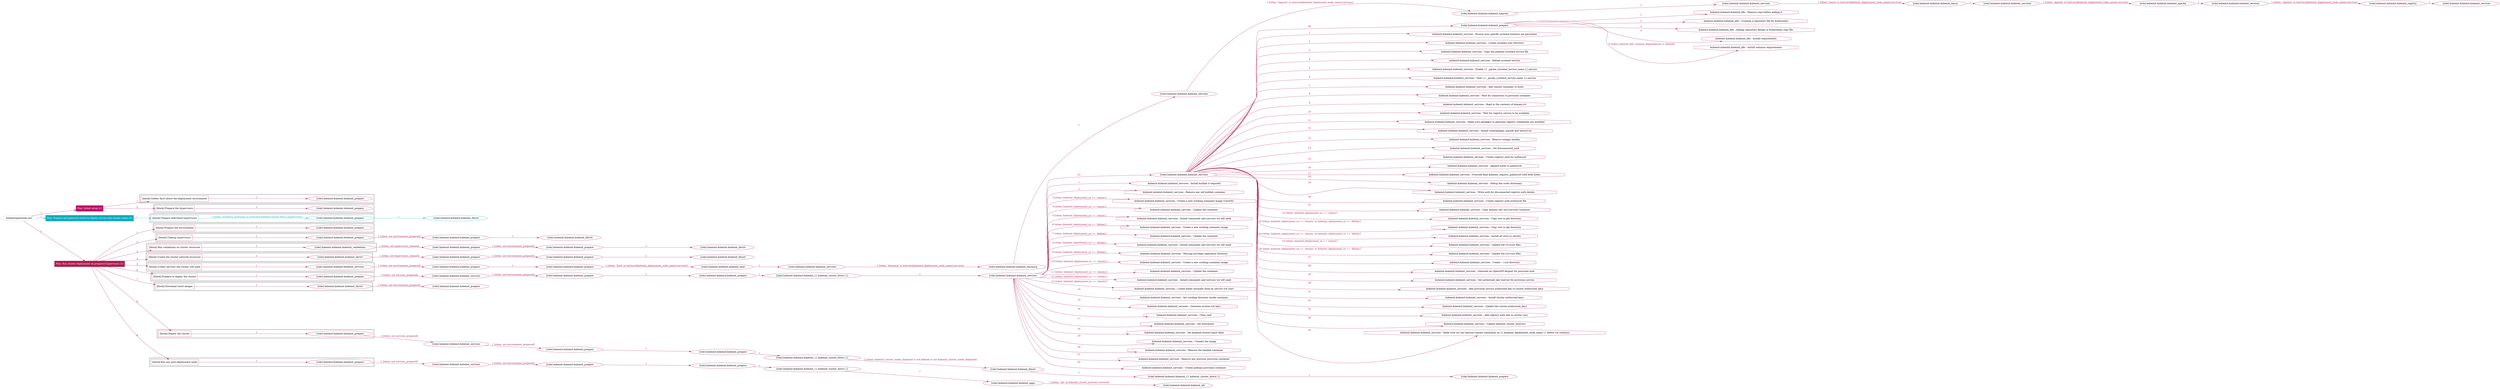 digraph {
	graph [concentrate=true ordering=in rankdir=LR ratio=fill]
	edge [esep=5 sep=10]
	"kubeinit/playbook.yml" [id=root_node style=dotted]
	play_f862bf65 [label="Play: Initial setup (1)" color="#bb1167" fontcolor="#ffffff" id=play_f862bf65 shape=box style=filled tooltip=localhost]
	"kubeinit/playbook.yml" -> play_f862bf65 [label="1 " color="#bb1167" fontcolor="#bb1167" id=edge_16e07029 labeltooltip="1 " tooltip="1 "]
	subgraph "kubeinit.kubeinit.kubeinit_prepare" {
		role_51f05169 [label="[role] kubeinit.kubeinit.kubeinit_prepare" color="#bb1167" id=role_51f05169 tooltip="kubeinit.kubeinit.kubeinit_prepare"]
	}
	subgraph "kubeinit.kubeinit.kubeinit_prepare" {
		role_65b89bca [label="[role] kubeinit.kubeinit.kubeinit_prepare" color="#bb1167" id=role_65b89bca tooltip="kubeinit.kubeinit.kubeinit_prepare"]
	}
	subgraph "Play: Initial setup (1)" {
		play_f862bf65 -> block_86b16762 [label=1 color="#bb1167" fontcolor="#bb1167" id=edge_96d45e0d labeltooltip=1 tooltip=1]
		subgraph cluster_block_86b16762 {
			block_86b16762 [label="[block] Gather facts about the deployment environment" color="#bb1167" id=block_86b16762 labeltooltip="Gather facts about the deployment environment" shape=box tooltip="Gather facts about the deployment environment"]
			block_86b16762 -> role_51f05169 [label="1 " color="#bb1167" fontcolor="#bb1167" id=edge_d3cc56a1 labeltooltip="1 " tooltip="1 "]
		}
		play_f862bf65 -> block_d477a7b5 [label=2 color="#bb1167" fontcolor="#bb1167" id=edge_21b0aa1f labeltooltip=2 tooltip=2]
		subgraph cluster_block_d477a7b5 {
			block_d477a7b5 [label="[block] Prepare the hypervisors" color="#bb1167" id=block_d477a7b5 labeltooltip="Prepare the hypervisors" shape=box tooltip="Prepare the hypervisors"]
			block_d477a7b5 -> role_65b89bca [label="1 " color="#bb1167" fontcolor="#bb1167" id=edge_77839810 labeltooltip="1 " tooltip="1 "]
		}
	}
	play_d3df5699 [label="Play: Prepare all hypervisor hosts to deploy service and cluster nodes (0)" color="#0cabc0" fontcolor="#ffffff" id=play_d3df5699 shape=box style=filled tooltip="Play: Prepare all hypervisor hosts to deploy service and cluster nodes (0)"]
	"kubeinit/playbook.yml" -> play_d3df5699 [label="2 " color="#0cabc0" fontcolor="#0cabc0" id=edge_aee3a291 labeltooltip="2 " tooltip="2 "]
	subgraph "kubeinit.kubeinit.kubeinit_libvirt" {
		role_0b80c5f9 [label="[role] kubeinit.kubeinit.kubeinit_libvirt" color="#0cabc0" id=role_0b80c5f9 tooltip="kubeinit.kubeinit.kubeinit_libvirt"]
	}
	subgraph "kubeinit.kubeinit.kubeinit_prepare" {
		role_7451c88d [label="[role] kubeinit.kubeinit.kubeinit_prepare" color="#0cabc0" id=role_7451c88d tooltip="kubeinit.kubeinit.kubeinit_prepare"]
		role_7451c88d -> role_0b80c5f9 [label="1 " color="#0cabc0" fontcolor="#0cabc0" id=edge_5c8b7618 labeltooltip="1 " tooltip="1 "]
	}
	subgraph "Play: Prepare all hypervisor hosts to deploy service and cluster nodes (0)" {
		play_d3df5699 -> block_d2e9dd7c [label=1 color="#0cabc0" fontcolor="#0cabc0" id=edge_bd746a56 labeltooltip=1 tooltip=1]
		subgraph cluster_block_d2e9dd7c {
			block_d2e9dd7c [label="[block] Prepare individual hypervisors" color="#0cabc0" id=block_d2e9dd7c labeltooltip="Prepare individual hypervisors" shape=box tooltip="Prepare individual hypervisors"]
			block_d2e9dd7c -> role_7451c88d [label="1 [when: inventory_hostname in hostvars['kubeinit-cluster-facts'].hypervisors]" color="#0cabc0" fontcolor="#0cabc0" id=edge_1b2da877 labeltooltip="1 [when: inventory_hostname in hostvars['kubeinit-cluster-facts'].hypervisors]" tooltip="1 [when: inventory_hostname in hostvars['kubeinit-cluster-facts'].hypervisors]"]
		}
	}
	play_3e1da4b6 [label="Play: Run cluster deployment on prepared hypervisors (1)" color="#af1d4f" fontcolor="#ffffff" id=play_3e1da4b6 shape=box style=filled tooltip=localhost]
	"kubeinit/playbook.yml" -> play_3e1da4b6 [label="3 " color="#af1d4f" fontcolor="#af1d4f" id=edge_5fd93dba labeltooltip="3 " tooltip="3 "]
	subgraph "kubeinit.kubeinit.kubeinit_prepare" {
		role_719f9ba1 [label="[role] kubeinit.kubeinit.kubeinit_prepare" color="#af1d4f" id=role_719f9ba1 tooltip="kubeinit.kubeinit.kubeinit_prepare"]
	}
	subgraph "kubeinit.kubeinit.kubeinit_libvirt" {
		role_435d18a0 [label="[role] kubeinit.kubeinit.kubeinit_libvirt" color="#af1d4f" id=role_435d18a0 tooltip="kubeinit.kubeinit.kubeinit_libvirt"]
	}
	subgraph "kubeinit.kubeinit.kubeinit_prepare" {
		role_9c2b994b [label="[role] kubeinit.kubeinit.kubeinit_prepare" color="#af1d4f" id=role_9c2b994b tooltip="kubeinit.kubeinit.kubeinit_prepare"]
		role_9c2b994b -> role_435d18a0 [label="1 " color="#af1d4f" fontcolor="#af1d4f" id=edge_9a999281 labeltooltip="1 " tooltip="1 "]
	}
	subgraph "kubeinit.kubeinit.kubeinit_prepare" {
		role_54a14a16 [label="[role] kubeinit.kubeinit.kubeinit_prepare" color="#af1d4f" id=role_54a14a16 tooltip="kubeinit.kubeinit.kubeinit_prepare"]
		role_54a14a16 -> role_9c2b994b [label="1 [when: not environment_prepared]" color="#af1d4f" fontcolor="#af1d4f" id=edge_1a2830df labeltooltip="1 [when: not environment_prepared]" tooltip="1 [when: not environment_prepared]"]
	}
	subgraph "kubeinit.kubeinit.kubeinit_libvirt" {
		role_f327e485 [label="[role] kubeinit.kubeinit.kubeinit_libvirt" color="#af1d4f" id=role_f327e485 tooltip="kubeinit.kubeinit.kubeinit_libvirt"]
	}
	subgraph "kubeinit.kubeinit.kubeinit_prepare" {
		role_9db6d50b [label="[role] kubeinit.kubeinit.kubeinit_prepare" color="#af1d4f" id=role_9db6d50b tooltip="kubeinit.kubeinit.kubeinit_prepare"]
		role_9db6d50b -> role_f327e485 [label="1 " color="#af1d4f" fontcolor="#af1d4f" id=edge_fe322f00 labeltooltip="1 " tooltip="1 "]
	}
	subgraph "kubeinit.kubeinit.kubeinit_prepare" {
		role_f307967c [label="[role] kubeinit.kubeinit.kubeinit_prepare" color="#af1d4f" id=role_f307967c tooltip="kubeinit.kubeinit.kubeinit_prepare"]
		role_f307967c -> role_9db6d50b [label="1 [when: not environment_prepared]" color="#af1d4f" fontcolor="#af1d4f" id=edge_ff00ad9f labeltooltip="1 [when: not environment_prepared]" tooltip="1 [when: not environment_prepared]"]
	}
	subgraph "kubeinit.kubeinit.kubeinit_validations" {
		role_760844a5 [label="[role] kubeinit.kubeinit.kubeinit_validations" color="#af1d4f" id=role_760844a5 tooltip="kubeinit.kubeinit.kubeinit_validations"]
		role_760844a5 -> role_f307967c [label="1 [when: not hypervisors_cleaned]" color="#af1d4f" fontcolor="#af1d4f" id=edge_ec6c2696 labeltooltip="1 [when: not hypervisors_cleaned]" tooltip="1 [when: not hypervisors_cleaned]"]
	}
	subgraph "kubeinit.kubeinit.kubeinit_libvirt" {
		role_fd531539 [label="[role] kubeinit.kubeinit.kubeinit_libvirt" color="#af1d4f" id=role_fd531539 tooltip="kubeinit.kubeinit.kubeinit_libvirt"]
	}
	subgraph "kubeinit.kubeinit.kubeinit_prepare" {
		role_cadd03bc [label="[role] kubeinit.kubeinit.kubeinit_prepare" color="#af1d4f" id=role_cadd03bc tooltip="kubeinit.kubeinit.kubeinit_prepare"]
		role_cadd03bc -> role_fd531539 [label="1 " color="#af1d4f" fontcolor="#af1d4f" id=edge_f95300f2 labeltooltip="1 " tooltip="1 "]
	}
	subgraph "kubeinit.kubeinit.kubeinit_prepare" {
		role_54000c42 [label="[role] kubeinit.kubeinit.kubeinit_prepare" color="#af1d4f" id=role_54000c42 tooltip="kubeinit.kubeinit.kubeinit_prepare"]
		role_54000c42 -> role_cadd03bc [label="1 [when: not environment_prepared]" color="#af1d4f" fontcolor="#af1d4f" id=edge_0530d465 labeltooltip="1 [when: not environment_prepared]" tooltip="1 [when: not environment_prepared]"]
	}
	subgraph "kubeinit.kubeinit.kubeinit_libvirt" {
		role_3d97bcec [label="[role] kubeinit.kubeinit.kubeinit_libvirt" color="#af1d4f" id=role_3d97bcec tooltip="kubeinit.kubeinit.kubeinit_libvirt"]
		role_3d97bcec -> role_54000c42 [label="1 [when: not hypervisors_cleaned]" color="#af1d4f" fontcolor="#af1d4f" id=edge_40dc36cb labeltooltip="1 [when: not hypervisors_cleaned]" tooltip="1 [when: not hypervisors_cleaned]"]
	}
	subgraph "kubeinit.kubeinit.kubeinit_services" {
		role_53986c8c [label="[role] kubeinit.kubeinit.kubeinit_services" color="#af1d4f" id=role_53986c8c tooltip="kubeinit.kubeinit.kubeinit_services"]
	}
	subgraph "kubeinit.kubeinit.kubeinit_registry" {
		role_d1e255d0 [label="[role] kubeinit.kubeinit.kubeinit_registry" color="#af1d4f" id=role_d1e255d0 tooltip="kubeinit.kubeinit.kubeinit_registry"]
		role_d1e255d0 -> role_53986c8c [label="1 " color="#af1d4f" fontcolor="#af1d4f" id=edge_18757e27 labeltooltip="1 " tooltip="1 "]
	}
	subgraph "kubeinit.kubeinit.kubeinit_services" {
		role_828c09e7 [label="[role] kubeinit.kubeinit.kubeinit_services" color="#af1d4f" id=role_828c09e7 tooltip="kubeinit.kubeinit.kubeinit_services"]
		role_828c09e7 -> role_d1e255d0 [label="1 [when: 'registry' in hostvars[kubeinit_deployment_node_name].services]" color="#af1d4f" fontcolor="#af1d4f" id=edge_5dbed441 labeltooltip="1 [when: 'registry' in hostvars[kubeinit_deployment_node_name].services]" tooltip="1 [when: 'registry' in hostvars[kubeinit_deployment_node_name].services]"]
	}
	subgraph "kubeinit.kubeinit.kubeinit_apache" {
		role_51d9afe4 [label="[role] kubeinit.kubeinit.kubeinit_apache" color="#af1d4f" id=role_51d9afe4 tooltip="kubeinit.kubeinit.kubeinit_apache"]
		role_51d9afe4 -> role_828c09e7 [label="1 " color="#af1d4f" fontcolor="#af1d4f" id=edge_8c626d61 labeltooltip="1 " tooltip="1 "]
	}
	subgraph "kubeinit.kubeinit.kubeinit_services" {
		role_fca0975b [label="[role] kubeinit.kubeinit.kubeinit_services" color="#af1d4f" id=role_fca0975b tooltip="kubeinit.kubeinit.kubeinit_services"]
		role_fca0975b -> role_51d9afe4 [label="1 [when: 'apache' in hostvars[kubeinit_deployment_node_name].services]" color="#af1d4f" fontcolor="#af1d4f" id=edge_dc3081fc labeltooltip="1 [when: 'apache' in hostvars[kubeinit_deployment_node_name].services]" tooltip="1 [when: 'apache' in hostvars[kubeinit_deployment_node_name].services]"]
	}
	subgraph "kubeinit.kubeinit.kubeinit_nexus" {
		role_b9883dfd [label="[role] kubeinit.kubeinit.kubeinit_nexus" color="#af1d4f" id=role_b9883dfd tooltip="kubeinit.kubeinit.kubeinit_nexus"]
		role_b9883dfd -> role_fca0975b [label="1 " color="#af1d4f" fontcolor="#af1d4f" id=edge_8daf2998 labeltooltip="1 " tooltip="1 "]
	}
	subgraph "kubeinit.kubeinit.kubeinit_services" {
		role_9ec3966d [label="[role] kubeinit.kubeinit.kubeinit_services" color="#af1d4f" id=role_9ec3966d tooltip="kubeinit.kubeinit.kubeinit_services"]
		role_9ec3966d -> role_b9883dfd [label="1 [when: 'nexus' in hostvars[kubeinit_deployment_node_name].services]" color="#af1d4f" fontcolor="#af1d4f" id=edge_52e8322d labeltooltip="1 [when: 'nexus' in hostvars[kubeinit_deployment_node_name].services]" tooltip="1 [when: 'nexus' in hostvars[kubeinit_deployment_node_name].services]"]
	}
	subgraph "kubeinit.kubeinit.kubeinit_haproxy" {
		role_49ae305f [label="[role] kubeinit.kubeinit.kubeinit_haproxy" color="#af1d4f" id=role_49ae305f tooltip="kubeinit.kubeinit.kubeinit_haproxy"]
		role_49ae305f -> role_9ec3966d [label="1 " color="#af1d4f" fontcolor="#af1d4f" id=edge_ee52e38f labeltooltip="1 " tooltip="1 "]
	}
	subgraph "kubeinit.kubeinit.kubeinit_services" {
		role_9d4bcf29 [label="[role] kubeinit.kubeinit.kubeinit_services" color="#af1d4f" id=role_9d4bcf29 tooltip="kubeinit.kubeinit.kubeinit_services"]
		role_9d4bcf29 -> role_49ae305f [label="1 [when: 'haproxy' in hostvars[kubeinit_deployment_node_name].services]" color="#af1d4f" fontcolor="#af1d4f" id=edge_e87e1ce0 labeltooltip="1 [when: 'haproxy' in hostvars[kubeinit_deployment_node_name].services]" tooltip="1 [when: 'haproxy' in hostvars[kubeinit_deployment_node_name].services]"]
	}
	subgraph "kubeinit.kubeinit.kubeinit_dnsmasq" {
		role_f50fd8a5 [label="[role] kubeinit.kubeinit.kubeinit_dnsmasq" color="#af1d4f" id=role_f50fd8a5 tooltip="kubeinit.kubeinit.kubeinit_dnsmasq"]
		role_f50fd8a5 -> role_9d4bcf29 [label="1 " color="#af1d4f" fontcolor="#af1d4f" id=edge_48cfc569 labeltooltip="1 " tooltip="1 "]
	}
	subgraph "kubeinit.kubeinit.kubeinit_services" {
		role_92871583 [label="[role] kubeinit.kubeinit.kubeinit_services" color="#af1d4f" id=role_92871583 tooltip="kubeinit.kubeinit.kubeinit_services"]
		role_92871583 -> role_f50fd8a5 [label="1 [when: 'dnsmasq' in hostvars[kubeinit_deployment_node_name].services]" color="#af1d4f" fontcolor="#af1d4f" id=edge_fe87eab1 labeltooltip="1 [when: 'dnsmasq' in hostvars[kubeinit_deployment_node_name].services]" tooltip="1 [when: 'dnsmasq' in hostvars[kubeinit_deployment_node_name].services]"]
	}
	subgraph "kubeinit.kubeinit.kubeinit_bind" {
		role_694e1ef4 [label="[role] kubeinit.kubeinit.kubeinit_bind" color="#af1d4f" id=role_694e1ef4 tooltip="kubeinit.kubeinit.kubeinit_bind"]
		role_694e1ef4 -> role_92871583 [label="1 " color="#af1d4f" fontcolor="#af1d4f" id=edge_6c1613d3 labeltooltip="1 " tooltip="1 "]
	}
	subgraph "kubeinit.kubeinit.kubeinit_prepare" {
		role_5b68eb4b [label="[role] kubeinit.kubeinit.kubeinit_prepare" color="#af1d4f" id=role_5b68eb4b tooltip="kubeinit.kubeinit.kubeinit_prepare"]
		role_5b68eb4b -> role_694e1ef4 [label="1 [when: 'bind' in hostvars[kubeinit_deployment_node_name].services]" color="#af1d4f" fontcolor="#af1d4f" id=edge_830f85a7 labeltooltip="1 [when: 'bind' in hostvars[kubeinit_deployment_node_name].services]" tooltip="1 [when: 'bind' in hostvars[kubeinit_deployment_node_name].services]"]
	}
	subgraph "kubeinit.kubeinit.kubeinit_prepare" {
		role_dbae2602 [label="[role] kubeinit.kubeinit.kubeinit_prepare" color="#af1d4f" id=role_dbae2602 tooltip="kubeinit.kubeinit.kubeinit_prepare"]
		role_dbae2602 -> role_5b68eb4b [label="1 " color="#af1d4f" fontcolor="#af1d4f" id=edge_d028b2af labeltooltip="1 " tooltip="1 "]
	}
	subgraph "kubeinit.kubeinit.kubeinit_services" {
		role_fff5d93d [label="[role] kubeinit.kubeinit.kubeinit_services" color="#af1d4f" id=role_fff5d93d tooltip="kubeinit.kubeinit.kubeinit_services"]
		role_fff5d93d -> role_dbae2602 [label="1 [when: not environment_prepared]" color="#af1d4f" fontcolor="#af1d4f" id=edge_0649d949 labeltooltip="1 [when: not environment_prepared]" tooltip="1 [when: not environment_prepared]"]
	}
	subgraph "kubeinit.kubeinit.kubeinit_prepare" {
		role_d1f2665d [label="[role] kubeinit.kubeinit.kubeinit_prepare" color="#af1d4f" id=role_d1f2665d tooltip="kubeinit.kubeinit.kubeinit_prepare"]
		task_c0ae5893 [label="kubeinit.kubeinit.kubeinit_k8s : Remove repo before adding it" color="#af1d4f" hello="kubeinit.kubeinit.kubeinit_k8s : Remove repo before adding it" id=task_c0ae5893 shape=octagon tooltip="kubeinit.kubeinit.kubeinit_k8s : Remove repo before adding it"]
		role_d1f2665d -> task_c0ae5893 [label="1 " color="#af1d4f" fontcolor="#af1d4f" id=edge_1a46ec23 labeltooltip="1 " tooltip="1 "]
		task_e9d073b0 [label="kubeinit.kubeinit.kubeinit_k8s : Creating a repository file for Kubernetes" color="#af1d4f" hello="kubeinit.kubeinit.kubeinit_k8s : Creating a repository file for Kubernetes" id=task_e9d073b0 shape=octagon tooltip="kubeinit.kubeinit.kubeinit_k8s : Creating a repository file for Kubernetes"]
		role_d1f2665d -> task_e9d073b0 [label="2 " color="#af1d4f" fontcolor="#af1d4f" id=edge_5512dea0 labeltooltip="2 " tooltip="2 "]
		task_9efc7163 [label="kubeinit.kubeinit.kubeinit_k8s : Adding repository details in Kubernetes repo file." color="#af1d4f" hello="kubeinit.kubeinit.kubeinit_k8s : Adding repository details in Kubernetes repo file." id=task_9efc7163 shape=octagon tooltip="kubeinit.kubeinit.kubeinit_k8s : Adding repository details in Kubernetes repo file."]
		role_d1f2665d -> task_9efc7163 [label="3 " color="#af1d4f" fontcolor="#af1d4f" id=edge_e4a9992f labeltooltip="3 " tooltip="3 "]
		task_8f1ce3ec [label="kubeinit.kubeinit.kubeinit_k8s : Install requirements" color="#af1d4f" hello="kubeinit.kubeinit.kubeinit_k8s : Install requirements" id=task_8f1ce3ec shape=octagon tooltip="kubeinit.kubeinit.kubeinit_k8s : Install requirements"]
		role_d1f2665d -> task_8f1ce3ec [label="4 " color="#af1d4f" fontcolor="#af1d4f" id=edge_86bb5c16 labeltooltip="4 " tooltip="4 "]
		task_e486cf5b [label="kubeinit.kubeinit.kubeinit_k8s : Install common requirements" color="#af1d4f" hello="kubeinit.kubeinit.kubeinit_k8s : Install common requirements" id=task_e486cf5b shape=octagon tooltip="kubeinit.kubeinit.kubeinit_k8s : Install common requirements"]
		role_d1f2665d -> task_e486cf5b [label="5 [when: kubeinit_k8s_common_dependencies is defined]" color="#af1d4f" fontcolor="#af1d4f" id=edge_8cf079a7 labeltooltip="5 [when: kubeinit_k8s_common_dependencies is defined]" tooltip="5 [when: kubeinit_k8s_common_dependencies is defined]"]
	}
	subgraph "kubeinit.kubeinit.kubeinit_services" {
		role_66d4cf5f [label="[role] kubeinit.kubeinit.kubeinit_services" color="#af1d4f" id=role_66d4cf5f tooltip="kubeinit.kubeinit.kubeinit_services"]
		task_2b3d1d92 [label="kubeinit.kubeinit.kubeinit_services : Ensure user specific systemd instance are persistent" color="#af1d4f" hello="kubeinit.kubeinit.kubeinit_services : Ensure user specific systemd instance are persistent" id=task_2b3d1d92 shape=octagon tooltip="kubeinit.kubeinit.kubeinit_services : Ensure user specific systemd instance are persistent"]
		role_66d4cf5f -> task_2b3d1d92 [label="1 " color="#af1d4f" fontcolor="#af1d4f" id=edge_4abe86d6 labeltooltip="1 " tooltip="1 "]
		task_1b42a984 [label="kubeinit.kubeinit.kubeinit_services : Create systemd user directory" color="#af1d4f" hello="kubeinit.kubeinit.kubeinit_services : Create systemd user directory" id=task_1b42a984 shape=octagon tooltip="kubeinit.kubeinit.kubeinit_services : Create systemd user directory"]
		role_66d4cf5f -> task_1b42a984 [label="2 " color="#af1d4f" fontcolor="#af1d4f" id=edge_4d1d53a7 labeltooltip="2 " tooltip="2 "]
		task_03e746b4 [label="kubeinit.kubeinit.kubeinit_services : Copy the podman systemd service file" color="#af1d4f" hello="kubeinit.kubeinit.kubeinit_services : Copy the podman systemd service file" id=task_03e746b4 shape=octagon tooltip="kubeinit.kubeinit.kubeinit_services : Copy the podman systemd service file"]
		role_66d4cf5f -> task_03e746b4 [label="3 " color="#af1d4f" fontcolor="#af1d4f" id=edge_b5b9fc7a labeltooltip="3 " tooltip="3 "]
		task_df56f0d5 [label="kubeinit.kubeinit.kubeinit_services : Reload systemd service" color="#af1d4f" hello="kubeinit.kubeinit.kubeinit_services : Reload systemd service" id=task_df56f0d5 shape=octagon tooltip="kubeinit.kubeinit.kubeinit_services : Reload systemd service"]
		role_66d4cf5f -> task_df56f0d5 [label="4 " color="#af1d4f" fontcolor="#af1d4f" id=edge_e3fd775e labeltooltip="4 " tooltip="4 "]
		task_8e012290 [label="kubeinit.kubeinit.kubeinit_services : Enable {{ _param_systemd_service_name }}.service" color="#af1d4f" hello="kubeinit.kubeinit.kubeinit_services : Enable {{ _param_systemd_service_name }}.service" id=task_8e012290 shape=octagon tooltip="kubeinit.kubeinit.kubeinit_services : Enable {{ _param_systemd_service_name }}.service"]
		role_66d4cf5f -> task_8e012290 [label="5 " color="#af1d4f" fontcolor="#af1d4f" id=edge_1130b377 labeltooltip="5 " tooltip="5 "]
		task_6c1f7056 [label="kubeinit.kubeinit.kubeinit_services : Start {{ _param_systemd_service_name }}.service" color="#af1d4f" hello="kubeinit.kubeinit.kubeinit_services : Start {{ _param_systemd_service_name }}.service" id=task_6c1f7056 shape=octagon tooltip="kubeinit.kubeinit.kubeinit_services : Start {{ _param_systemd_service_name }}.service"]
		role_66d4cf5f -> task_6c1f7056 [label="6 " color="#af1d4f" fontcolor="#af1d4f" id=edge_6cef0716 labeltooltip="6 " tooltip="6 "]
		task_a4a8c383 [label="kubeinit.kubeinit.kubeinit_services : Add remote container to hosts" color="#af1d4f" hello="kubeinit.kubeinit.kubeinit_services : Add remote container to hosts" id=task_a4a8c383 shape=octagon tooltip="kubeinit.kubeinit.kubeinit_services : Add remote container to hosts"]
		role_66d4cf5f -> task_a4a8c383 [label="7 " color="#af1d4f" fontcolor="#af1d4f" id=edge_00275560 labeltooltip="7 " tooltip="7 "]
		task_25b8e509 [label="kubeinit.kubeinit.kubeinit_services : Wait for connection to provision container" color="#af1d4f" hello="kubeinit.kubeinit.kubeinit_services : Wait for connection to provision container" id=task_25b8e509 shape=octagon tooltip="kubeinit.kubeinit.kubeinit_services : Wait for connection to provision container"]
		role_66d4cf5f -> task_25b8e509 [label="8 " color="#af1d4f" fontcolor="#af1d4f" id=edge_09caccc2 labeltooltip="8 " tooltip="8 "]
		task_777bcb8e [label="kubeinit.kubeinit.kubeinit_services : Read in the contents of domain.crt" color="#af1d4f" hello="kubeinit.kubeinit.kubeinit_services : Read in the contents of domain.crt" id=task_777bcb8e shape=octagon tooltip="kubeinit.kubeinit.kubeinit_services : Read in the contents of domain.crt"]
		role_66d4cf5f -> task_777bcb8e [label="9 " color="#af1d4f" fontcolor="#af1d4f" id=edge_8a73a4ee labeltooltip="9 " tooltip="9 "]
		task_8dab2622 [label="kubeinit.kubeinit.kubeinit_services : Wait for registry service to be available" color="#af1d4f" hello="kubeinit.kubeinit.kubeinit_services : Wait for registry service to be available" id=task_8dab2622 shape=octagon tooltip="kubeinit.kubeinit.kubeinit_services : Wait for registry service to be available"]
		role_66d4cf5f -> task_8dab2622 [label="10 " color="#af1d4f" fontcolor="#af1d4f" id=edge_04b00a36 labeltooltip="10 " tooltip="10 "]
		task_8dc6294d [label="kubeinit.kubeinit.kubeinit_services : Make sure packages to generate registry credentials are installed" color="#af1d4f" hello="kubeinit.kubeinit.kubeinit_services : Make sure packages to generate registry credentials are installed" id=task_8dc6294d shape=octagon tooltip="kubeinit.kubeinit.kubeinit_services : Make sure packages to generate registry credentials are installed"]
		role_66d4cf5f -> task_8dc6294d [label="11 " color="#af1d4f" fontcolor="#af1d4f" id=edge_1c40a79d labeltooltip="11 " tooltip="11 "]
		task_7c967ae9 [label="kubeinit.kubeinit.kubeinit_services : Install cryptography, passlib and nexus3-cli" color="#af1d4f" hello="kubeinit.kubeinit.kubeinit_services : Install cryptography, passlib and nexus3-cli" id=task_7c967ae9 shape=octagon tooltip="kubeinit.kubeinit.kubeinit_services : Install cryptography, passlib and nexus3-cli"]
		role_66d4cf5f -> task_7c967ae9 [label="12 " color="#af1d4f" fontcolor="#af1d4f" id=edge_0552d7e2 labeltooltip="12 " tooltip="12 "]
		task_d0d22476 [label="kubeinit.kubeinit.kubeinit_services : Remove nologin marker" color="#af1d4f" hello="kubeinit.kubeinit.kubeinit_services : Remove nologin marker" id=task_d0d22476 shape=octagon tooltip="kubeinit.kubeinit.kubeinit_services : Remove nologin marker"]
		role_66d4cf5f -> task_d0d22476 [label="13 " color="#af1d4f" fontcolor="#af1d4f" id=edge_c7314e7c labeltooltip="13 " tooltip="13 "]
		task_2cca3d88 [label="kubeinit.kubeinit.kubeinit_services : Set disconnected_auth" color="#af1d4f" hello="kubeinit.kubeinit.kubeinit_services : Set disconnected_auth" id=task_2cca3d88 shape=octagon tooltip="kubeinit.kubeinit.kubeinit_services : Set disconnected_auth"]
		role_66d4cf5f -> task_2cca3d88 [label="14 " color="#af1d4f" fontcolor="#af1d4f" id=edge_6d1b53ac labeltooltip="14 " tooltip="14 "]
		task_b72e8940 [label="kubeinit.kubeinit.kubeinit_services : Create registry auth for pullsecret" color="#af1d4f" hello="kubeinit.kubeinit.kubeinit_services : Create registry auth for pullsecret" id=task_b72e8940 shape=octagon tooltip="kubeinit.kubeinit.kubeinit_services : Create registry auth for pullsecret"]
		role_66d4cf5f -> task_b72e8940 [label="15 " color="#af1d4f" fontcolor="#af1d4f" id=edge_87f6929a labeltooltip="15 " tooltip="15 "]
		task_24788839 [label="kubeinit.kubeinit.kubeinit_services : Append auths to pullsecret" color="#af1d4f" hello="kubeinit.kubeinit.kubeinit_services : Append auths to pullsecret" id=task_24788839 shape=octagon tooltip="kubeinit.kubeinit.kubeinit_services : Append auths to pullsecret"]
		role_66d4cf5f -> task_24788839 [label="16 " color="#af1d4f" fontcolor="#af1d4f" id=edge_f1a9350b labeltooltip="16 " tooltip="16 "]
		task_99e0649e [label="kubeinit.kubeinit.kubeinit_services : Override final kubeinit_registry_pullsecret with both auths" color="#af1d4f" hello="kubeinit.kubeinit.kubeinit_services : Override final kubeinit_registry_pullsecret with both auths" id=task_99e0649e shape=octagon tooltip="kubeinit.kubeinit.kubeinit_services : Override final kubeinit_registry_pullsecret with both auths"]
		role_66d4cf5f -> task_99e0649e [label="17 " color="#af1d4f" fontcolor="#af1d4f" id=edge_4008e2ab labeltooltip="17 " tooltip="17 "]
		task_8626ada2 [label="kubeinit.kubeinit.kubeinit_services : Debug the creds dictionary" color="#af1d4f" hello="kubeinit.kubeinit.kubeinit_services : Debug the creds dictionary" id=task_8626ada2 shape=octagon tooltip="kubeinit.kubeinit.kubeinit_services : Debug the creds dictionary"]
		role_66d4cf5f -> task_8626ada2 [label="18 " color="#af1d4f" fontcolor="#af1d4f" id=edge_b94aa58e labeltooltip="18 " tooltip="18 "]
		task_3d0e1487 [label="kubeinit.kubeinit.kubeinit_services : Write auth for disconnected registry auth details" color="#af1d4f" hello="kubeinit.kubeinit.kubeinit_services : Write auth for disconnected registry auth details" id=task_3d0e1487 shape=octagon tooltip="kubeinit.kubeinit.kubeinit_services : Write auth for disconnected registry auth details"]
		role_66d4cf5f -> task_3d0e1487 [label="19 " color="#af1d4f" fontcolor="#af1d4f" id=edge_3cf607c4 labeltooltip="19 " tooltip="19 "]
		task_616627c3 [label="kubeinit.kubeinit.kubeinit_services : Create registry auth pullsecret file" color="#af1d4f" hello="kubeinit.kubeinit.kubeinit_services : Create registry auth pullsecret file" id=task_616627c3 shape=octagon tooltip="kubeinit.kubeinit.kubeinit_services : Create registry auth pullsecret file"]
		role_66d4cf5f -> task_616627c3 [label="20 " color="#af1d4f" fontcolor="#af1d4f" id=edge_bdc825c0 labeltooltip="20 " tooltip="20 "]
		task_bd20e883 [label="kubeinit.kubeinit.kubeinit_services : Copy domain cert into services container" color="#af1d4f" hello="kubeinit.kubeinit.kubeinit_services : Copy domain cert into services container" id=task_bd20e883 shape=octagon tooltip="kubeinit.kubeinit.kubeinit_services : Copy domain cert into services container"]
		role_66d4cf5f -> task_bd20e883 [label="21 " color="#af1d4f" fontcolor="#af1d4f" id=edge_6c61bf72 labeltooltip="21 " tooltip="21 "]
		task_17952bd2 [label="kubeinit.kubeinit.kubeinit_services : Copy cert to pki directory" color="#af1d4f" hello="kubeinit.kubeinit.kubeinit_services : Copy cert to pki directory" id=task_17952bd2 shape=octagon tooltip="kubeinit.kubeinit.kubeinit_services : Copy cert to pki directory"]
		role_66d4cf5f -> task_17952bd2 [label="22 [when: kubeinit_deployment_os == 'centos']" color="#af1d4f" fontcolor="#af1d4f" id=edge_79bd00a0 labeltooltip="22 [when: kubeinit_deployment_os == 'centos']" tooltip="22 [when: kubeinit_deployment_os == 'centos']"]
		task_56b97726 [label="kubeinit.kubeinit.kubeinit_services : Copy cert to pki directory" color="#af1d4f" hello="kubeinit.kubeinit.kubeinit_services : Copy cert to pki directory" id=task_56b97726 shape=octagon tooltip="kubeinit.kubeinit.kubeinit_services : Copy cert to pki directory"]
		role_66d4cf5f -> task_56b97726 [label="23 [when: kubeinit_deployment_os == 'ubuntu' or kubeinit_deployment_os == 'debian']" color="#af1d4f" fontcolor="#af1d4f" id=edge_8a7a6b83 labeltooltip="23 [when: kubeinit_deployment_os == 'ubuntu' or kubeinit_deployment_os == 'debian']" tooltip="23 [when: kubeinit_deployment_os == 'ubuntu' or kubeinit_deployment_os == 'debian']"]
		task_ad4b822d [label="kubeinit.kubeinit.kubeinit_services : Install all certs in ubuntu" color="#af1d4f" hello="kubeinit.kubeinit.kubeinit_services : Install all certs in ubuntu" id=task_ad4b822d shape=octagon tooltip="kubeinit.kubeinit.kubeinit_services : Install all certs in ubuntu"]
		role_66d4cf5f -> task_ad4b822d [label="24 [when: kubeinit_deployment_os == 'ubuntu' or kubeinit_deployment_os == 'debian']" color="#af1d4f" fontcolor="#af1d4f" id=edge_9ad6415d labeltooltip="24 [when: kubeinit_deployment_os == 'ubuntu' or kubeinit_deployment_os == 'debian']" tooltip="24 [when: kubeinit_deployment_os == 'ubuntu' or kubeinit_deployment_os == 'debian']"]
		task_104097d4 [label="kubeinit.kubeinit.kubeinit_services : Update the CA trust files" color="#af1d4f" hello="kubeinit.kubeinit.kubeinit_services : Update the CA trust files" id=task_104097d4 shape=octagon tooltip="kubeinit.kubeinit.kubeinit_services : Update the CA trust files"]
		role_66d4cf5f -> task_104097d4 [label="25 [when: kubeinit_deployment_os == 'centos']" color="#af1d4f" fontcolor="#af1d4f" id=edge_bc3f6150 labeltooltip="25 [when: kubeinit_deployment_os == 'centos']" tooltip="25 [when: kubeinit_deployment_os == 'centos']"]
		task_8153ca40 [label="kubeinit.kubeinit.kubeinit_services : Update the CA trust files" color="#af1d4f" hello="kubeinit.kubeinit.kubeinit_services : Update the CA trust files" id=task_8153ca40 shape=octagon tooltip="kubeinit.kubeinit.kubeinit_services : Update the CA trust files"]
		role_66d4cf5f -> task_8153ca40 [label="26 [when: kubeinit_deployment_os == 'ubuntu' or kubeinit_deployment_os == 'debian']" color="#af1d4f" fontcolor="#af1d4f" id=edge_dc30b7cd labeltooltip="26 [when: kubeinit_deployment_os == 'ubuntu' or kubeinit_deployment_os == 'debian']" tooltip="26 [when: kubeinit_deployment_os == 'ubuntu' or kubeinit_deployment_os == 'debian']"]
		task_d3e0ecaa [label="kubeinit.kubeinit.kubeinit_services : Create ~/.ssh directory" color="#af1d4f" hello="kubeinit.kubeinit.kubeinit_services : Create ~/.ssh directory" id=task_d3e0ecaa shape=octagon tooltip="kubeinit.kubeinit.kubeinit_services : Create ~/.ssh directory"]
		role_66d4cf5f -> task_d3e0ecaa [label="27 " color="#af1d4f" fontcolor="#af1d4f" id=edge_90710a49 labeltooltip="27 " tooltip="27 "]
		task_17cc4854 [label="kubeinit.kubeinit.kubeinit_services : Generate an OpenSSH keypair for provision host" color="#af1d4f" hello="kubeinit.kubeinit.kubeinit_services : Generate an OpenSSH keypair for provision host" id=task_17cc4854 shape=octagon tooltip="kubeinit.kubeinit.kubeinit_services : Generate an OpenSSH keypair for provision host"]
		role_66d4cf5f -> task_17cc4854 [label="28 " color="#af1d4f" fontcolor="#af1d4f" id=edge_3628efee labeltooltip="28 " tooltip="28 "]
		task_3666afde [label="kubeinit.kubeinit.kubeinit_services : Set authorized_key hostvar for provision service" color="#af1d4f" hello="kubeinit.kubeinit.kubeinit_services : Set authorized_key hostvar for provision service" id=task_3666afde shape=octagon tooltip="kubeinit.kubeinit.kubeinit_services : Set authorized_key hostvar for provision service"]
		role_66d4cf5f -> task_3666afde [label="29 " color="#af1d4f" fontcolor="#af1d4f" id=edge_33da1714 labeltooltip="29 " tooltip="29 "]
		task_0d23f34c [label="kubeinit.kubeinit.kubeinit_services : Add provision service authorized key to cluster authorized_keys" color="#af1d4f" hello="kubeinit.kubeinit.kubeinit_services : Add provision service authorized key to cluster authorized_keys" id=task_0d23f34c shape=octagon tooltip="kubeinit.kubeinit.kubeinit_services : Add provision service authorized key to cluster authorized_keys"]
		role_66d4cf5f -> task_0d23f34c [label="30 " color="#af1d4f" fontcolor="#af1d4f" id=edge_c7dfb5f2 labeltooltip="30 " tooltip="30 "]
		task_98d50abf [label="kubeinit.kubeinit.kubeinit_services : Install cluster authorized keys" color="#af1d4f" hello="kubeinit.kubeinit.kubeinit_services : Install cluster authorized keys" id=task_98d50abf shape=octagon tooltip="kubeinit.kubeinit.kubeinit_services : Install cluster authorized keys"]
		role_66d4cf5f -> task_98d50abf [label="31 " color="#af1d4f" fontcolor="#af1d4f" id=edge_ddcc5627 labeltooltip="31 " tooltip="31 "]
		task_46a36d1e [label="kubeinit.kubeinit.kubeinit_services : Update the cluster authorized_keys" color="#af1d4f" hello="kubeinit.kubeinit.kubeinit_services : Update the cluster authorized_keys" id=task_46a36d1e shape=octagon tooltip="kubeinit.kubeinit.kubeinit_services : Update the cluster authorized_keys"]
		role_66d4cf5f -> task_46a36d1e [label="32 " color="#af1d4f" fontcolor="#af1d4f" id=edge_52a37356 labeltooltip="32 " tooltip="32 "]
		task_81c8bd38 [label="kubeinit.kubeinit.kubeinit_services : Add registry auth info to cluster vars" color="#af1d4f" hello="kubeinit.kubeinit.kubeinit_services : Add registry auth info to cluster vars" id=task_81c8bd38 shape=octagon tooltip="kubeinit.kubeinit.kubeinit_services : Add registry auth info to cluster vars"]
		role_66d4cf5f -> task_81c8bd38 [label="33 " color="#af1d4f" fontcolor="#af1d4f" id=edge_bc2f30ef labeltooltip="33 " tooltip="33 "]
		task_18f88396 [label="kubeinit.kubeinit.kubeinit_services : Update kubeinit_cluster_hostvars" color="#af1d4f" hello="kubeinit.kubeinit.kubeinit_services : Update kubeinit_cluster_hostvars" id=task_18f88396 shape=octagon tooltip="kubeinit.kubeinit.kubeinit_services : Update kubeinit_cluster_hostvars"]
		role_66d4cf5f -> task_18f88396 [label="34 " color="#af1d4f" fontcolor="#af1d4f" id=edge_d7de31e9 labeltooltip="34 " tooltip="34 "]
		task_117fc5b2 [label="kubeinit.kubeinit.kubeinit_services : Make sure we can execute remote commands on {{ kubeinit_deployment_node_name }} before we continue" color="#af1d4f" hello="kubeinit.kubeinit.kubeinit_services : Make sure we can execute remote commands on {{ kubeinit_deployment_node_name }} before we continue" id=task_117fc5b2 shape=octagon tooltip="kubeinit.kubeinit.kubeinit_services : Make sure we can execute remote commands on {{ kubeinit_deployment_node_name }} before we continue"]
		role_66d4cf5f -> task_117fc5b2 [label="35 " color="#af1d4f" fontcolor="#af1d4f" id=edge_4aabacad labeltooltip="35 " tooltip="35 "]
		role_66d4cf5f -> role_d1f2665d [label="36 " color="#af1d4f" fontcolor="#af1d4f" id=edge_e9bb29b6 labeltooltip="36 " tooltip="36 "]
	}
	subgraph "kubeinit.kubeinit.kubeinit_services" {
		role_5319cde7 [label="[role] kubeinit.kubeinit.kubeinit_services" color="#af1d4f" id=role_5319cde7 tooltip="kubeinit.kubeinit.kubeinit_services"]
		task_c8a7a650 [label="kubeinit.kubeinit.kubeinit_services : Install buildah if required" color="#af1d4f" hello="kubeinit.kubeinit.kubeinit_services : Install buildah if required" id=task_c8a7a650 shape=octagon tooltip="kubeinit.kubeinit.kubeinit_services : Install buildah if required"]
		role_5319cde7 -> task_c8a7a650 [label="1 " color="#af1d4f" fontcolor="#af1d4f" id=edge_f6ba71b3 labeltooltip="1 " tooltip="1 "]
		task_c5dff34b [label="kubeinit.kubeinit.kubeinit_services : Remove any old buildah container" color="#af1d4f" hello="kubeinit.kubeinit.kubeinit_services : Remove any old buildah container" id=task_c5dff34b shape=octagon tooltip="kubeinit.kubeinit.kubeinit_services : Remove any old buildah container"]
		role_5319cde7 -> task_c5dff34b [label="2 " color="#af1d4f" fontcolor="#af1d4f" id=edge_7da6fd23 labeltooltip="2 " tooltip="2 "]
		task_c9c1dc1a [label="kubeinit.kubeinit.kubeinit_services : Create a new working container image (CentOS)" color="#af1d4f" hello="kubeinit.kubeinit.kubeinit_services : Create a new working container image (CentOS)" id=task_c9c1dc1a shape=octagon tooltip="kubeinit.kubeinit.kubeinit_services : Create a new working container image (CentOS)"]
		role_5319cde7 -> task_c9c1dc1a [label="3 [when: kubeinit_deployment_os == 'centos']" color="#af1d4f" fontcolor="#af1d4f" id=edge_0096b77a labeltooltip="3 [when: kubeinit_deployment_os == 'centos']" tooltip="3 [when: kubeinit_deployment_os == 'centos']"]
		task_3bc58d07 [label="kubeinit.kubeinit.kubeinit_services : Update the container" color="#af1d4f" hello="kubeinit.kubeinit.kubeinit_services : Update the container" id=task_3bc58d07 shape=octagon tooltip="kubeinit.kubeinit.kubeinit_services : Update the container"]
		role_5319cde7 -> task_3bc58d07 [label="4 [when: kubeinit_deployment_os == 'centos']" color="#af1d4f" fontcolor="#af1d4f" id=edge_c2dbba91 labeltooltip="4 [when: kubeinit_deployment_os == 'centos']" tooltip="4 [when: kubeinit_deployment_os == 'centos']"]
		task_91618ac7 [label="kubeinit.kubeinit.kubeinit_services : Install commands and services we will need" color="#af1d4f" hello="kubeinit.kubeinit.kubeinit_services : Install commands and services we will need" id=task_91618ac7 shape=octagon tooltip="kubeinit.kubeinit.kubeinit_services : Install commands and services we will need"]
		role_5319cde7 -> task_91618ac7 [label="5 [when: kubeinit_deployment_os == 'centos']" color="#af1d4f" fontcolor="#af1d4f" id=edge_12f48cbd labeltooltip="5 [when: kubeinit_deployment_os == 'centos']" tooltip="5 [when: kubeinit_deployment_os == 'centos']"]
		task_d1b063fa [label="kubeinit.kubeinit.kubeinit_services : Create a new working container image" color="#af1d4f" hello="kubeinit.kubeinit.kubeinit_services : Create a new working container image" id=task_d1b063fa shape=octagon tooltip="kubeinit.kubeinit.kubeinit_services : Create a new working container image"]
		role_5319cde7 -> task_d1b063fa [label="6 [when: kubeinit_deployment_os == 'debian']" color="#af1d4f" fontcolor="#af1d4f" id=edge_79b05adb labeltooltip="6 [when: kubeinit_deployment_os == 'debian']" tooltip="6 [when: kubeinit_deployment_os == 'debian']"]
		task_aae9b647 [label="kubeinit.kubeinit.kubeinit_services : Update the container" color="#af1d4f" hello="kubeinit.kubeinit.kubeinit_services : Update the container" id=task_aae9b647 shape=octagon tooltip="kubeinit.kubeinit.kubeinit_services : Update the container"]
		role_5319cde7 -> task_aae9b647 [label="7 [when: kubeinit_deployment_os == 'debian']" color="#af1d4f" fontcolor="#af1d4f" id=edge_57163637 labeltooltip="7 [when: kubeinit_deployment_os == 'debian']" tooltip="7 [when: kubeinit_deployment_os == 'debian']"]
		task_1b8274c4 [label="kubeinit.kubeinit.kubeinit_services : Install commands and services we will need" color="#af1d4f" hello="kubeinit.kubeinit.kubeinit_services : Install commands and services we will need" id=task_1b8274c4 shape=octagon tooltip="kubeinit.kubeinit.kubeinit_services : Install commands and services we will need"]
		role_5319cde7 -> task_1b8274c4 [label="8 [when: kubeinit_deployment_os == 'debian']" color="#af1d4f" fontcolor="#af1d4f" id=edge_8dafe830 labeltooltip="8 [when: kubeinit_deployment_os == 'debian']" tooltip="8 [when: kubeinit_deployment_os == 'debian']"]
		task_5cfaae94 [label="kubeinit.kubeinit.kubeinit_services : Missing privilege separation directory" color="#af1d4f" hello="kubeinit.kubeinit.kubeinit_services : Missing privilege separation directory" id=task_5cfaae94 shape=octagon tooltip="kubeinit.kubeinit.kubeinit_services : Missing privilege separation directory"]
		role_5319cde7 -> task_5cfaae94 [label="9 [when: kubeinit_deployment_os == 'debian']" color="#af1d4f" fontcolor="#af1d4f" id=edge_0cf15243 labeltooltip="9 [when: kubeinit_deployment_os == 'debian']" tooltip="9 [when: kubeinit_deployment_os == 'debian']"]
		task_0a8be45c [label="kubeinit.kubeinit.kubeinit_services : Create a new working container image" color="#af1d4f" hello="kubeinit.kubeinit.kubeinit_services : Create a new working container image" id=task_0a8be45c shape=octagon tooltip="kubeinit.kubeinit.kubeinit_services : Create a new working container image"]
		role_5319cde7 -> task_0a8be45c [label="10 [when: kubeinit_deployment_os == 'ubuntu']" color="#af1d4f" fontcolor="#af1d4f" id=edge_dbb4a08a labeltooltip="10 [when: kubeinit_deployment_os == 'ubuntu']" tooltip="10 [when: kubeinit_deployment_os == 'ubuntu']"]
		task_0e958841 [label="kubeinit.kubeinit.kubeinit_services : Update the container" color="#af1d4f" hello="kubeinit.kubeinit.kubeinit_services : Update the container" id=task_0e958841 shape=octagon tooltip="kubeinit.kubeinit.kubeinit_services : Update the container"]
		role_5319cde7 -> task_0e958841 [label="11 [when: kubeinit_deployment_os == 'ubuntu']" color="#af1d4f" fontcolor="#af1d4f" id=edge_ae9716e1 labeltooltip="11 [when: kubeinit_deployment_os == 'ubuntu']" tooltip="11 [when: kubeinit_deployment_os == 'ubuntu']"]
		task_ecd9a3d6 [label="kubeinit.kubeinit.kubeinit_services : Install commands and services we will need" color="#af1d4f" hello="kubeinit.kubeinit.kubeinit_services : Install commands and services we will need" id=task_ecd9a3d6 shape=octagon tooltip="kubeinit.kubeinit.kubeinit_services : Install commands and services we will need"]
		role_5319cde7 -> task_ecd9a3d6 [label="12 [when: kubeinit_deployment_os == 'ubuntu']" color="#af1d4f" fontcolor="#af1d4f" id=edge_17f8bece labeltooltip="12 [when: kubeinit_deployment_os == 'ubuntu']" tooltip="12 [when: kubeinit_deployment_os == 'ubuntu']"]
		task_da9728cb [label="kubeinit.kubeinit.kubeinit_services : Create folder normally done by service ssh start" color="#af1d4f" hello="kubeinit.kubeinit.kubeinit_services : Create folder normally done by service ssh start" id=task_da9728cb shape=octagon tooltip="kubeinit.kubeinit.kubeinit_services : Create folder normally done by service ssh start"]
		role_5319cde7 -> task_da9728cb [label="13 [when: kubeinit_deployment_os == 'ubuntu']" color="#af1d4f" fontcolor="#af1d4f" id=edge_4f482d7e labeltooltip="13 [when: kubeinit_deployment_os == 'ubuntu']" tooltip="13 [when: kubeinit_deployment_os == 'ubuntu']"]
		task_53d48ab6 [label="kubeinit.kubeinit.kubeinit_services : Set working directory inside container" color="#af1d4f" hello="kubeinit.kubeinit.kubeinit_services : Set working directory inside container" id=task_53d48ab6 shape=octagon tooltip="kubeinit.kubeinit.kubeinit_services : Set working directory inside container"]
		role_5319cde7 -> task_53d48ab6 [label="14 " color="#af1d4f" fontcolor="#af1d4f" id=edge_8acc54da labeltooltip="14 " tooltip="14 "]
		task_4eb96a1a [label="kubeinit.kubeinit.kubeinit_services : Generate system ssh keys" color="#af1d4f" hello="kubeinit.kubeinit.kubeinit_services : Generate system ssh keys" id=task_4eb96a1a shape=octagon tooltip="kubeinit.kubeinit.kubeinit_services : Generate system ssh keys"]
		role_5319cde7 -> task_4eb96a1a [label="15 " color="#af1d4f" fontcolor="#af1d4f" id=edge_6c58f6f8 labeltooltip="15 " tooltip="15 "]
		task_159b1112 [label="kubeinit.kubeinit.kubeinit_services : Clear cmd" color="#af1d4f" hello="kubeinit.kubeinit.kubeinit_services : Clear cmd" id=task_159b1112 shape=octagon tooltip="kubeinit.kubeinit.kubeinit_services : Clear cmd"]
		role_5319cde7 -> task_159b1112 [label="16 " color="#af1d4f" fontcolor="#af1d4f" id=edge_c4566bf2 labeltooltip="16 " tooltip="16 "]
		task_144d99ec [label="kubeinit.kubeinit.kubeinit_services : Set entrypoint" color="#af1d4f" hello="kubeinit.kubeinit.kubeinit_services : Set entrypoint" id=task_144d99ec shape=octagon tooltip="kubeinit.kubeinit.kubeinit_services : Set entrypoint"]
		role_5319cde7 -> task_144d99ec [label="17 " color="#af1d4f" fontcolor="#af1d4f" id=edge_fcb2cba6 labeltooltip="17 " tooltip="17 "]
		task_47cd1579 [label="kubeinit.kubeinit.kubeinit_services : Set kubeinit-cluster-name label" color="#af1d4f" hello="kubeinit.kubeinit.kubeinit_services : Set kubeinit-cluster-name label" id=task_47cd1579 shape=octagon tooltip="kubeinit.kubeinit.kubeinit_services : Set kubeinit-cluster-name label"]
		role_5319cde7 -> task_47cd1579 [label="18 " color="#af1d4f" fontcolor="#af1d4f" id=edge_e73b338d labeltooltip="18 " tooltip="18 "]
		task_081c1ce0 [label="kubeinit.kubeinit.kubeinit_services : Commit the image" color="#af1d4f" hello="kubeinit.kubeinit.kubeinit_services : Commit the image" id=task_081c1ce0 shape=octagon tooltip="kubeinit.kubeinit.kubeinit_services : Commit the image"]
		role_5319cde7 -> task_081c1ce0 [label="19 " color="#af1d4f" fontcolor="#af1d4f" id=edge_eba662df labeltooltip="19 " tooltip="19 "]
		task_ddd40233 [label="kubeinit.kubeinit.kubeinit_services : Remove the buildah container" color="#af1d4f" hello="kubeinit.kubeinit.kubeinit_services : Remove the buildah container" id=task_ddd40233 shape=octagon tooltip="kubeinit.kubeinit.kubeinit_services : Remove the buildah container"]
		role_5319cde7 -> task_ddd40233 [label="20 " color="#af1d4f" fontcolor="#af1d4f" id=edge_e99fda8a labeltooltip="20 " tooltip="20 "]
		task_ba158549 [label="kubeinit.kubeinit.kubeinit_services : Remove any previous provision container" color="#af1d4f" hello="kubeinit.kubeinit.kubeinit_services : Remove any previous provision container" id=task_ba158549 shape=octagon tooltip="kubeinit.kubeinit.kubeinit_services : Remove any previous provision container"]
		role_5319cde7 -> task_ba158549 [label="21 " color="#af1d4f" fontcolor="#af1d4f" id=edge_bfcd7f81 labeltooltip="21 " tooltip="21 "]
		task_56553546 [label="kubeinit.kubeinit.kubeinit_services : Create podman provision container" color="#af1d4f" hello="kubeinit.kubeinit.kubeinit_services : Create podman provision container" id=task_56553546 shape=octagon tooltip="kubeinit.kubeinit.kubeinit_services : Create podman provision container"]
		role_5319cde7 -> task_56553546 [label="22 " color="#af1d4f" fontcolor="#af1d4f" id=edge_8c365942 labeltooltip="22 " tooltip="22 "]
		role_5319cde7 -> role_66d4cf5f [label="23 " color="#af1d4f" fontcolor="#af1d4f" id=edge_fb1218f7 labeltooltip="23 " tooltip="23 "]
	}
	subgraph "kubeinit.kubeinit.kubeinit_{{ kubeinit_cluster_distro }}" {
		role_7453eae7 [label="[role] kubeinit.kubeinit.kubeinit_{{ kubeinit_cluster_distro }}" color="#af1d4f" id=role_7453eae7 tooltip="kubeinit.kubeinit.kubeinit_{{ kubeinit_cluster_distro }}"]
		role_7453eae7 -> role_5319cde7 [label="1 " color="#af1d4f" fontcolor="#af1d4f" id=edge_a35d386d labeltooltip="1 " tooltip="1 "]
	}
	subgraph "kubeinit.kubeinit.kubeinit_prepare" {
		role_de895296 [label="[role] kubeinit.kubeinit.kubeinit_prepare" color="#af1d4f" id=role_de895296 tooltip="kubeinit.kubeinit.kubeinit_prepare"]
		role_de895296 -> role_7453eae7 [label="1 " color="#af1d4f" fontcolor="#af1d4f" id=edge_59d8824f labeltooltip="1 " tooltip="1 "]
	}
	subgraph "kubeinit.kubeinit.kubeinit_prepare" {
		role_3c25778d [label="[role] kubeinit.kubeinit.kubeinit_prepare" color="#af1d4f" id=role_3c25778d tooltip="kubeinit.kubeinit.kubeinit_prepare"]
		role_3c25778d -> role_de895296 [label="1 " color="#af1d4f" fontcolor="#af1d4f" id=edge_1793a399 labeltooltip="1 " tooltip="1 "]
	}
	subgraph "kubeinit.kubeinit.kubeinit_services" {
		role_1a0bcd05 [label="[role] kubeinit.kubeinit.kubeinit_services" color="#af1d4f" id=role_1a0bcd05 tooltip="kubeinit.kubeinit.kubeinit_services"]
		role_1a0bcd05 -> role_3c25778d [label="1 [when: not environment_prepared]" color="#af1d4f" fontcolor="#af1d4f" id=edge_ce09bfd7 labeltooltip="1 [when: not environment_prepared]" tooltip="1 [when: not environment_prepared]"]
	}
	subgraph "kubeinit.kubeinit.kubeinit_prepare" {
		role_eaa9c74e [label="[role] kubeinit.kubeinit.kubeinit_prepare" color="#af1d4f" id=role_eaa9c74e tooltip="kubeinit.kubeinit.kubeinit_prepare"]
		role_eaa9c74e -> role_1a0bcd05 [label="1 [when: not services_prepared]" color="#af1d4f" fontcolor="#af1d4f" id=edge_37b5df76 labeltooltip="1 [when: not services_prepared]" tooltip="1 [when: not services_prepared]"]
	}
	subgraph "kubeinit.kubeinit.kubeinit_prepare" {
		role_bff1a1ec [label="[role] kubeinit.kubeinit.kubeinit_prepare" color="#af1d4f" id=role_bff1a1ec tooltip="kubeinit.kubeinit.kubeinit_prepare"]
	}
	subgraph "kubeinit.kubeinit.kubeinit_libvirt" {
		role_af551e83 [label="[role] kubeinit.kubeinit.kubeinit_libvirt" color="#af1d4f" id=role_af551e83 tooltip="kubeinit.kubeinit.kubeinit_libvirt"]
		role_af551e83 -> role_bff1a1ec [label="1 [when: not environment_prepared]" color="#af1d4f" fontcolor="#af1d4f" id=edge_036e15e4 labeltooltip="1 [when: not environment_prepared]" tooltip="1 [when: not environment_prepared]"]
	}
	subgraph "kubeinit.kubeinit.kubeinit_prepare" {
		role_89c2ebac [label="[role] kubeinit.kubeinit.kubeinit_prepare" color="#af1d4f" id=role_89c2ebac tooltip="kubeinit.kubeinit.kubeinit_prepare"]
	}
	subgraph "kubeinit.kubeinit.kubeinit_{{ kubeinit_cluster_distro }}" {
		role_31abbb0a [label="[role] kubeinit.kubeinit.kubeinit_{{ kubeinit_cluster_distro }}" color="#af1d4f" id=role_31abbb0a tooltip="kubeinit.kubeinit.kubeinit_{{ kubeinit_cluster_distro }}"]
		role_31abbb0a -> role_89c2ebac [label="1 " color="#af1d4f" fontcolor="#af1d4f" id=edge_d2838530 labeltooltip="1 " tooltip="1 "]
	}
	subgraph "kubeinit.kubeinit.kubeinit_libvirt" {
		role_dc764cd5 [label="[role] kubeinit.kubeinit.kubeinit_libvirt" color="#af1d4f" id=role_dc764cd5 tooltip="kubeinit.kubeinit.kubeinit_libvirt"]
		role_dc764cd5 -> role_31abbb0a [label="1 " color="#af1d4f" fontcolor="#af1d4f" id=edge_d94bf839 labeltooltip="1 " tooltip="1 "]
	}
	subgraph "kubeinit.kubeinit.kubeinit_{{ kubeinit_cluster_distro }}" {
		role_cb88828c [label="[role] kubeinit.kubeinit.kubeinit_{{ kubeinit_cluster_distro }}" color="#af1d4f" id=role_cb88828c tooltip="kubeinit.kubeinit.kubeinit_{{ kubeinit_cluster_distro }}"]
		role_cb88828c -> role_dc764cd5 [label="1 [when: kubeinit_cluster_nodes_deployed is not defined or not kubeinit_cluster_nodes_deployed]" color="#af1d4f" fontcolor="#af1d4f" id=edge_0df19edf labeltooltip="1 [when: kubeinit_cluster_nodes_deployed is not defined or not kubeinit_cluster_nodes_deployed]" tooltip="1 [when: kubeinit_cluster_nodes_deployed is not defined or not kubeinit_cluster_nodes_deployed]"]
	}
	subgraph "kubeinit.kubeinit.kubeinit_prepare" {
		role_478ab44a [label="[role] kubeinit.kubeinit.kubeinit_prepare" color="#af1d4f" id=role_478ab44a tooltip="kubeinit.kubeinit.kubeinit_prepare"]
		role_478ab44a -> role_cb88828c [label="1 " color="#af1d4f" fontcolor="#af1d4f" id=edge_21deb6d5 labeltooltip="1 " tooltip="1 "]
	}
	subgraph "kubeinit.kubeinit.kubeinit_prepare" {
		role_f531f6ef [label="[role] kubeinit.kubeinit.kubeinit_prepare" color="#af1d4f" id=role_f531f6ef tooltip="kubeinit.kubeinit.kubeinit_prepare"]
		role_f531f6ef -> role_478ab44a [label="1 " color="#af1d4f" fontcolor="#af1d4f" id=edge_7d30a89c labeltooltip="1 " tooltip="1 "]
	}
	subgraph "kubeinit.kubeinit.kubeinit_services" {
		role_e82007d0 [label="[role] kubeinit.kubeinit.kubeinit_services" color="#af1d4f" id=role_e82007d0 tooltip="kubeinit.kubeinit.kubeinit_services"]
		role_e82007d0 -> role_f531f6ef [label="1 [when: not environment_prepared]" color="#af1d4f" fontcolor="#af1d4f" id=edge_5446241e labeltooltip="1 [when: not environment_prepared]" tooltip="1 [when: not environment_prepared]"]
	}
	subgraph "kubeinit.kubeinit.kubeinit_prepare" {
		role_9f0bf7d0 [label="[role] kubeinit.kubeinit.kubeinit_prepare" color="#af1d4f" id=role_9f0bf7d0 tooltip="kubeinit.kubeinit.kubeinit_prepare"]
		role_9f0bf7d0 -> role_e82007d0 [label="1 [when: not services_prepared]" color="#af1d4f" fontcolor="#af1d4f" id=edge_88ff7108 labeltooltip="1 [when: not services_prepared]" tooltip="1 [when: not services_prepared]"]
	}
	subgraph "kubeinit.kubeinit.kubeinit_nfs" {
		role_a50ae72e [label="[role] kubeinit.kubeinit.kubeinit_nfs" color="#af1d4f" id=role_a50ae72e tooltip="kubeinit.kubeinit.kubeinit_nfs"]
	}
	subgraph "kubeinit.kubeinit.kubeinit_apps" {
		role_c6f15cf3 [label="[role] kubeinit.kubeinit.kubeinit_apps" color="#af1d4f" id=role_c6f15cf3 tooltip="kubeinit.kubeinit.kubeinit_apps"]
		role_c6f15cf3 -> role_a50ae72e [label="1 [when: 'nfs' in kubeinit_cluster_hostvars.services]" color="#af1d4f" fontcolor="#af1d4f" id=edge_34f61739 labeltooltip="1 [when: 'nfs' in kubeinit_cluster_hostvars.services]" tooltip="1 [when: 'nfs' in kubeinit_cluster_hostvars.services]"]
	}
	subgraph "kubeinit.kubeinit.kubeinit_{{ kubeinit_cluster_distro }}" {
		role_59fca407 [label="[role] kubeinit.kubeinit.kubeinit_{{ kubeinit_cluster_distro }}" color="#af1d4f" id=role_59fca407 tooltip="kubeinit.kubeinit.kubeinit_{{ kubeinit_cluster_distro }}"]
		role_59fca407 -> role_c6f15cf3 [label="1 " color="#af1d4f" fontcolor="#af1d4f" id=edge_da204a10 labeltooltip="1 " tooltip="1 "]
	}
	subgraph "kubeinit.kubeinit.kubeinit_prepare" {
		role_66e97c64 [label="[role] kubeinit.kubeinit.kubeinit_prepare" color="#af1d4f" id=role_66e97c64 tooltip="kubeinit.kubeinit.kubeinit_prepare"]
		role_66e97c64 -> role_59fca407 [label="1 " color="#af1d4f" fontcolor="#af1d4f" id=edge_6037293d labeltooltip="1 " tooltip="1 "]
	}
	subgraph "kubeinit.kubeinit.kubeinit_prepare" {
		role_3edb700d [label="[role] kubeinit.kubeinit.kubeinit_prepare" color="#af1d4f" id=role_3edb700d tooltip="kubeinit.kubeinit.kubeinit_prepare"]
		role_3edb700d -> role_66e97c64 [label="1 " color="#af1d4f" fontcolor="#af1d4f" id=edge_35afcac9 labeltooltip="1 " tooltip="1 "]
	}
	subgraph "kubeinit.kubeinit.kubeinit_services" {
		role_87dcc381 [label="[role] kubeinit.kubeinit.kubeinit_services" color="#af1d4f" id=role_87dcc381 tooltip="kubeinit.kubeinit.kubeinit_services"]
		role_87dcc381 -> role_3edb700d [label="1 [when: not environment_prepared]" color="#af1d4f" fontcolor="#af1d4f" id=edge_a4de5cb2 labeltooltip="1 [when: not environment_prepared]" tooltip="1 [when: not environment_prepared]"]
	}
	subgraph "kubeinit.kubeinit.kubeinit_prepare" {
		role_cfb91141 [label="[role] kubeinit.kubeinit.kubeinit_prepare" color="#af1d4f" id=role_cfb91141 tooltip="kubeinit.kubeinit.kubeinit_prepare"]
		role_cfb91141 -> role_87dcc381 [label="1 [when: not services_prepared]" color="#af1d4f" fontcolor="#af1d4f" id=edge_5b23f140 labeltooltip="1 [when: not services_prepared]" tooltip="1 [when: not services_prepared]"]
	}
	subgraph "Play: Run cluster deployment on prepared hypervisors (1)" {
		play_3e1da4b6 -> block_689f71bd [label=1 color="#af1d4f" fontcolor="#af1d4f" id=edge_8279a951 labeltooltip=1 tooltip=1]
		subgraph cluster_block_689f71bd {
			block_689f71bd [label="[block] Prepare the environment" color="#af1d4f" id=block_689f71bd labeltooltip="Prepare the environment" shape=box tooltip="Prepare the environment"]
			block_689f71bd -> role_719f9ba1 [label="1 " color="#af1d4f" fontcolor="#af1d4f" id=edge_179c0ffa labeltooltip="1 " tooltip="1 "]
		}
		play_3e1da4b6 -> block_54bbfc15 [label=2 color="#af1d4f" fontcolor="#af1d4f" id=edge_48d9a5dc labeltooltip=2 tooltip=2]
		subgraph cluster_block_54bbfc15 {
			block_54bbfc15 [label="[block] Cleanup hypervisors" color="#af1d4f" id=block_54bbfc15 labeltooltip="Cleanup hypervisors" shape=box tooltip="Cleanup hypervisors"]
			block_54bbfc15 -> role_54a14a16 [label="1 " color="#af1d4f" fontcolor="#af1d4f" id=edge_21d8d6a8 labeltooltip="1 " tooltip="1 "]
		}
		play_3e1da4b6 -> block_1932e124 [label=3 color="#af1d4f" fontcolor="#af1d4f" id=edge_7734c774 labeltooltip=3 tooltip=3]
		subgraph cluster_block_1932e124 {
			block_1932e124 [label="[block] Run validations on cluster resources" color="#af1d4f" id=block_1932e124 labeltooltip="Run validations on cluster resources" shape=box tooltip="Run validations on cluster resources"]
			block_1932e124 -> role_760844a5 [label="1 " color="#af1d4f" fontcolor="#af1d4f" id=edge_73d13a61 labeltooltip="1 " tooltip="1 "]
		}
		play_3e1da4b6 -> block_b159020b [label=4 color="#af1d4f" fontcolor="#af1d4f" id=edge_1d5f65fb labeltooltip=4 tooltip=4]
		subgraph cluster_block_b159020b {
			block_b159020b [label="[block] Create the cluster network resources" color="#af1d4f" id=block_b159020b labeltooltip="Create the cluster network resources" shape=box tooltip="Create the cluster network resources"]
			block_b159020b -> role_3d97bcec [label="1 " color="#af1d4f" fontcolor="#af1d4f" id=edge_890a514f labeltooltip="1 " tooltip="1 "]
		}
		play_3e1da4b6 -> block_a60e4fbc [label=5 color="#af1d4f" fontcolor="#af1d4f" id=edge_f4459210 labeltooltip=5 tooltip=5]
		subgraph cluster_block_a60e4fbc {
			block_a60e4fbc [label="[block] Create services the cluster will need" color="#af1d4f" id=block_a60e4fbc labeltooltip="Create services the cluster will need" shape=box tooltip="Create services the cluster will need"]
			block_a60e4fbc -> role_fff5d93d [label="1 " color="#af1d4f" fontcolor="#af1d4f" id=edge_94a99396 labeltooltip="1 " tooltip="1 "]
		}
		play_3e1da4b6 -> block_2356b929 [label=6 color="#af1d4f" fontcolor="#af1d4f" id=edge_8bb62fb6 labeltooltip=6 tooltip=6]
		subgraph cluster_block_2356b929 {
			block_2356b929 [label="[block] Prepare to deploy the cluster" color="#af1d4f" id=block_2356b929 labeltooltip="Prepare to deploy the cluster" shape=box tooltip="Prepare to deploy the cluster"]
			block_2356b929 -> role_eaa9c74e [label="1 " color="#af1d4f" fontcolor="#af1d4f" id=edge_e7387a09 labeltooltip="1 " tooltip="1 "]
		}
		play_3e1da4b6 -> block_6cd88c16 [label=7 color="#af1d4f" fontcolor="#af1d4f" id=edge_3291ce87 labeltooltip=7 tooltip=7]
		subgraph cluster_block_6cd88c16 {
			block_6cd88c16 [label="[block] Download cloud images" color="#af1d4f" id=block_6cd88c16 labeltooltip="Download cloud images" shape=box tooltip="Download cloud images"]
			block_6cd88c16 -> role_af551e83 [label="1 " color="#af1d4f" fontcolor="#af1d4f" id=edge_2062a412 labeltooltip="1 " tooltip="1 "]
		}
		play_3e1da4b6 -> block_07699a3a [label=8 color="#af1d4f" fontcolor="#af1d4f" id=edge_02a22781 labeltooltip=8 tooltip=8]
		subgraph cluster_block_07699a3a {
			block_07699a3a [label="[block] Deploy the cluster" color="#af1d4f" id=block_07699a3a labeltooltip="Deploy the cluster" shape=box tooltip="Deploy the cluster"]
			block_07699a3a -> role_9f0bf7d0 [label="1 " color="#af1d4f" fontcolor="#af1d4f" id=edge_79c478c9 labeltooltip="1 " tooltip="1 "]
		}
		play_3e1da4b6 -> block_2c1fa328 [label=9 color="#af1d4f" fontcolor="#af1d4f" id=edge_33a84ef6 labeltooltip=9 tooltip=9]
		subgraph cluster_block_2c1fa328 {
			block_2c1fa328 [label="[block] Run any post-deployment tasks" color="#af1d4f" id=block_2c1fa328 labeltooltip="Run any post-deployment tasks" shape=box tooltip="Run any post-deployment tasks"]
			block_2c1fa328 -> role_cfb91141 [label="1 " color="#af1d4f" fontcolor="#af1d4f" id=edge_9c0608db labeltooltip="1 " tooltip="1 "]
		}
	}
}
